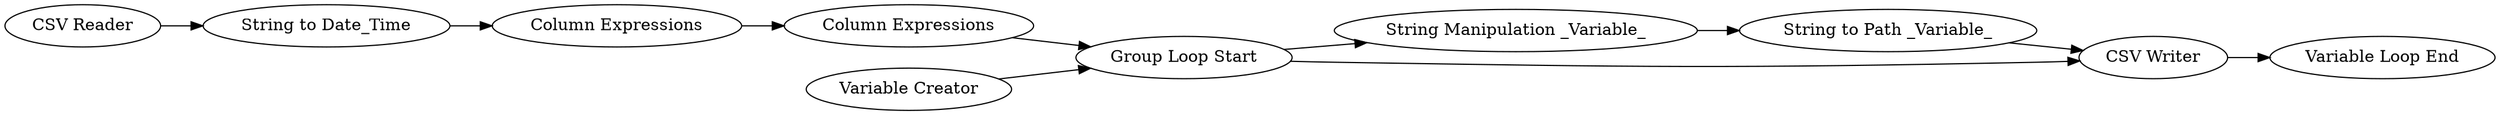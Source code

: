 digraph {
	32 [label="Group Loop Start"]
	33 [label="Column Expressions"]
	34 [label="CSV Reader"]
	35 [label="Column Expressions"]
	36 [label="String Manipulation _Variable_"]
	38 [label="CSV Writer"]
	39 [label="Variable Loop End"]
	41 [label="String to Date_Time"]
	42 [label="Variable Creator"]
	43 [label="String to Path _Variable_"]
	32 -> 36
	32 -> 38
	33 -> 35
	34 -> 41
	35 -> 32
	36 -> 43
	38 -> 39
	41 -> 33
	42 -> 32
	43 -> 38
	rankdir=LR
}
